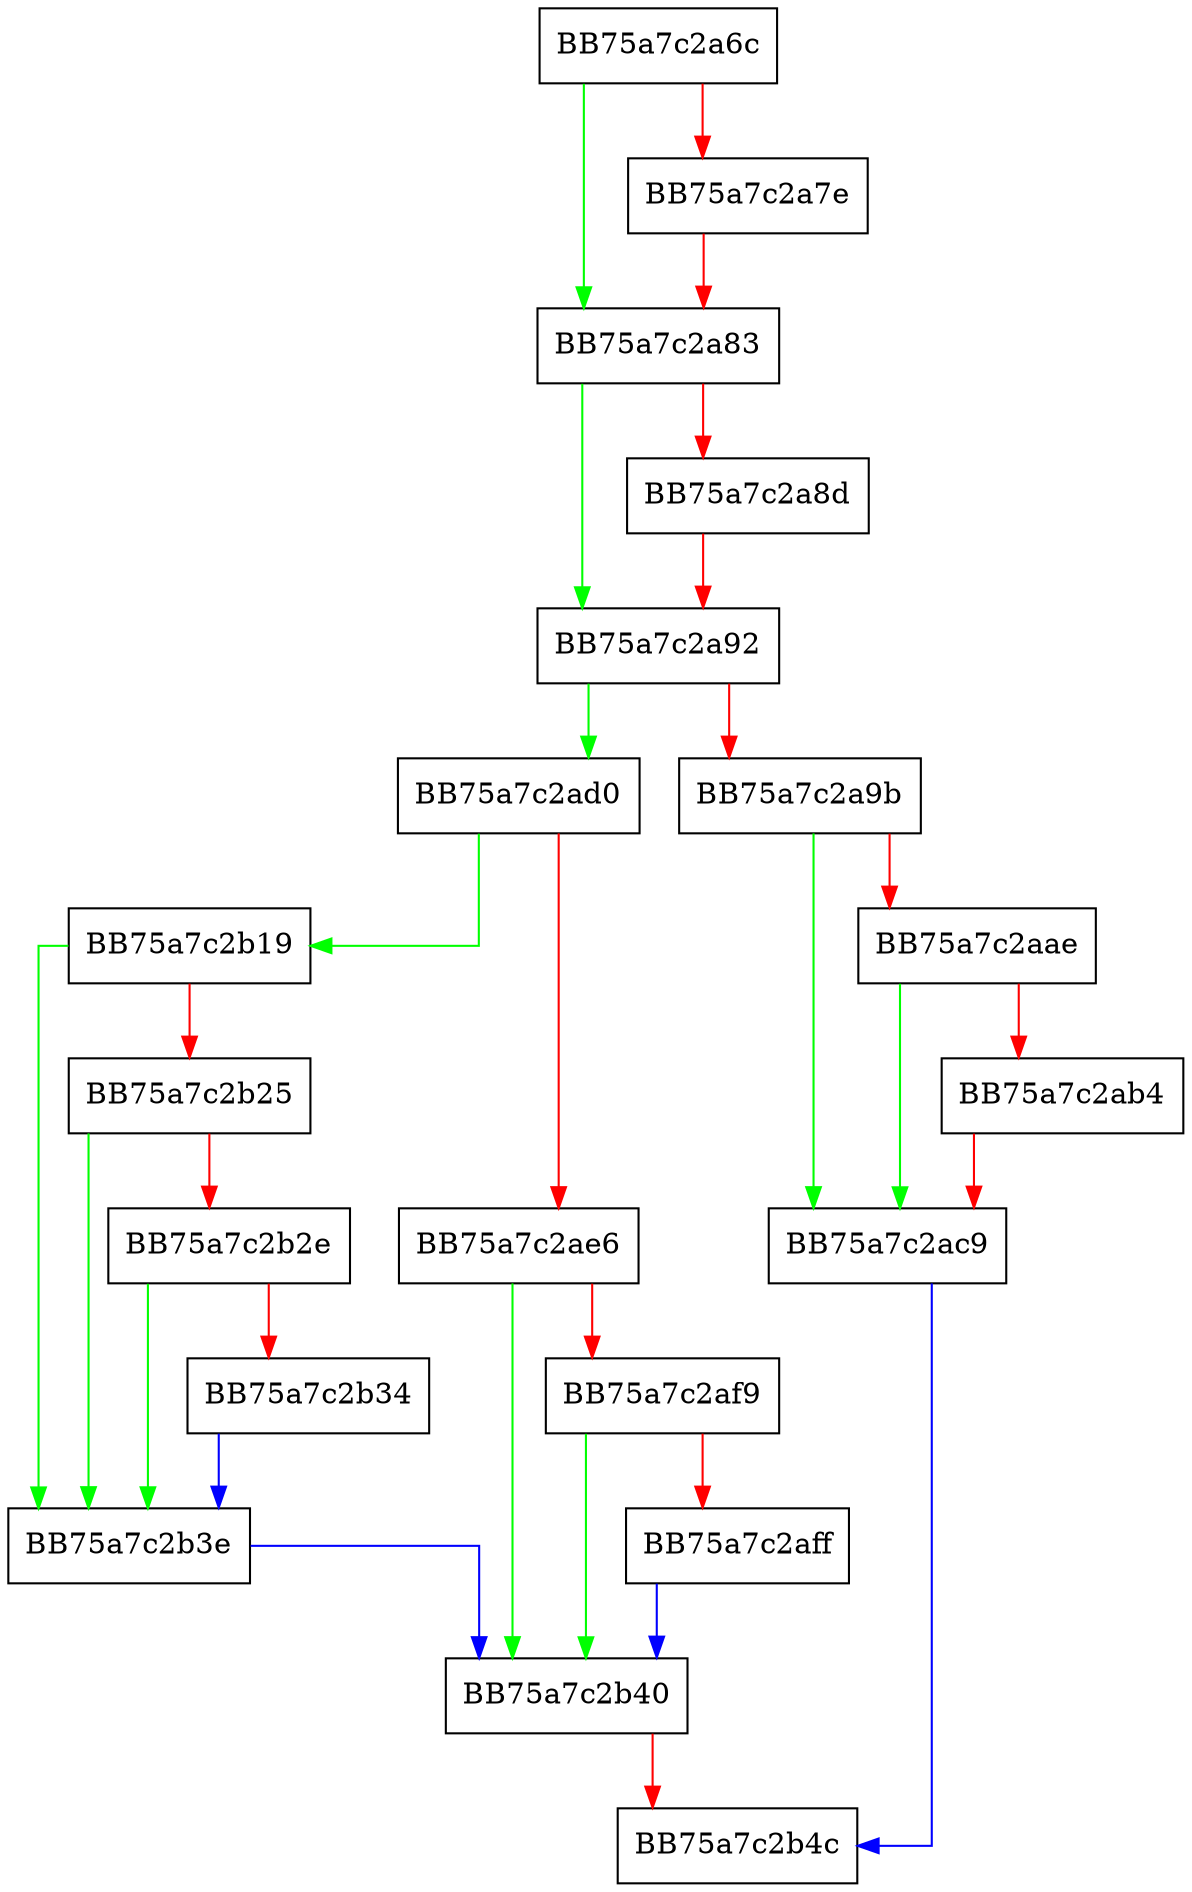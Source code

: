 digraph HipsEnumReset {
  node [shape="box"];
  graph [splines=ortho];
  BB75a7c2a6c -> BB75a7c2a83 [color="green"];
  BB75a7c2a6c -> BB75a7c2a7e [color="red"];
  BB75a7c2a7e -> BB75a7c2a83 [color="red"];
  BB75a7c2a83 -> BB75a7c2a92 [color="green"];
  BB75a7c2a83 -> BB75a7c2a8d [color="red"];
  BB75a7c2a8d -> BB75a7c2a92 [color="red"];
  BB75a7c2a92 -> BB75a7c2ad0 [color="green"];
  BB75a7c2a92 -> BB75a7c2a9b [color="red"];
  BB75a7c2a9b -> BB75a7c2ac9 [color="green"];
  BB75a7c2a9b -> BB75a7c2aae [color="red"];
  BB75a7c2aae -> BB75a7c2ac9 [color="green"];
  BB75a7c2aae -> BB75a7c2ab4 [color="red"];
  BB75a7c2ab4 -> BB75a7c2ac9 [color="red"];
  BB75a7c2ac9 -> BB75a7c2b4c [color="blue"];
  BB75a7c2ad0 -> BB75a7c2b19 [color="green"];
  BB75a7c2ad0 -> BB75a7c2ae6 [color="red"];
  BB75a7c2ae6 -> BB75a7c2b40 [color="green"];
  BB75a7c2ae6 -> BB75a7c2af9 [color="red"];
  BB75a7c2af9 -> BB75a7c2b40 [color="green"];
  BB75a7c2af9 -> BB75a7c2aff [color="red"];
  BB75a7c2aff -> BB75a7c2b40 [color="blue"];
  BB75a7c2b19 -> BB75a7c2b3e [color="green"];
  BB75a7c2b19 -> BB75a7c2b25 [color="red"];
  BB75a7c2b25 -> BB75a7c2b3e [color="green"];
  BB75a7c2b25 -> BB75a7c2b2e [color="red"];
  BB75a7c2b2e -> BB75a7c2b3e [color="green"];
  BB75a7c2b2e -> BB75a7c2b34 [color="red"];
  BB75a7c2b34 -> BB75a7c2b3e [color="blue"];
  BB75a7c2b3e -> BB75a7c2b40 [color="blue"];
  BB75a7c2b40 -> BB75a7c2b4c [color="red"];
}